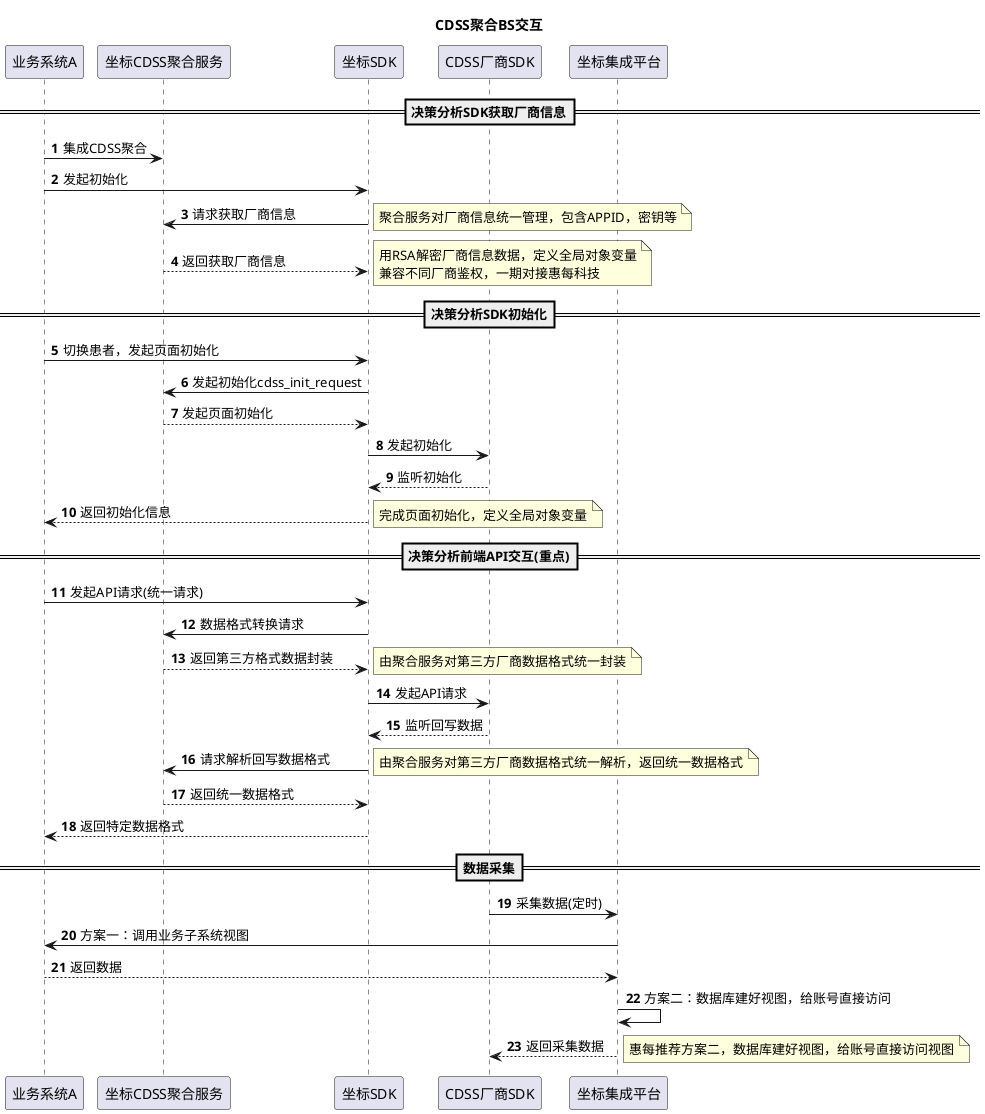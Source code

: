 @startuml
'https://plantuml.com/sequence-diagram
title CDSS聚合BS交互
autonumber

==决策分析SDK获取厂商信息==
业务系统A -> 坐标CDSS聚合服务: 集成CDSS聚合
业务系统A -> 坐标SDK: 发起初始化
坐标SDK -> 坐标CDSS聚合服务: 请求获取厂商信息
note right
聚合服务对厂商信息统一管理，包含APPID，密钥等
end note
坐标SDK <-- 坐标CDSS聚合服务: 返回获取厂商信息
note right
用RSA解密厂商信息数据，定义全局对象变量
兼容不同厂商鉴权，一期对接惠每科技
end note

==决策分析SDK初始化==
业务系统A ->坐标SDK: 切换患者，发起页面初始化
坐标SDK -> 坐标CDSS聚合服务:发起初始化cdss_init_request
坐标SDK <-- 坐标CDSS聚合服务:发起页面初始化
坐标SDK -> CDSS厂商SDK:发起初始化
坐标SDK <-- CDSS厂商SDK:监听初始化
业务系统A <-- 坐标SDK:返回初始化信息
note right
完成页面初始化，定义全局对象变量
end note


==决策分析前端API交互(重点)==
业务系统A ->坐标SDK: 发起API请求(统一请求)
坐标SDK ->坐标CDSS聚合服务: 数据格式转换请求
坐标CDSS聚合服务 -->坐标SDK: 返回第三方格式数据封装
note right
由聚合服务对第三方厂商数据格式统一封装
end note
坐标SDK ->CDSS厂商SDK: 发起API请求
坐标SDK <--CDSS厂商SDK: 监听回写数据
坐标CDSS聚合服务 <- 坐标SDK:请求解析回写数据格式
note right
由聚合服务对第三方厂商数据格式统一解析，返回统一数据格式
end note
坐标CDSS聚合服务 --> 坐标SDK:返回统一数据格式
业务系统A <-- 坐标SDK:返回特定数据格式


==数据采集==
CDSS厂商SDK ->坐标集成平台:采集数据(定时)
坐标集成平台 ->业务系统A:方案一：调用业务子系统视图
业务系统A --> 坐标集成平台: 返回数据
坐标集成平台 ->坐标集成平台:方案二：数据库建好视图，给账号直接访问
CDSS厂商SDK <--坐标集成平台: 返回采集数据
note right
惠每推荐方案二，数据库建好视图，给账号直接访问视图
end note
@enduml